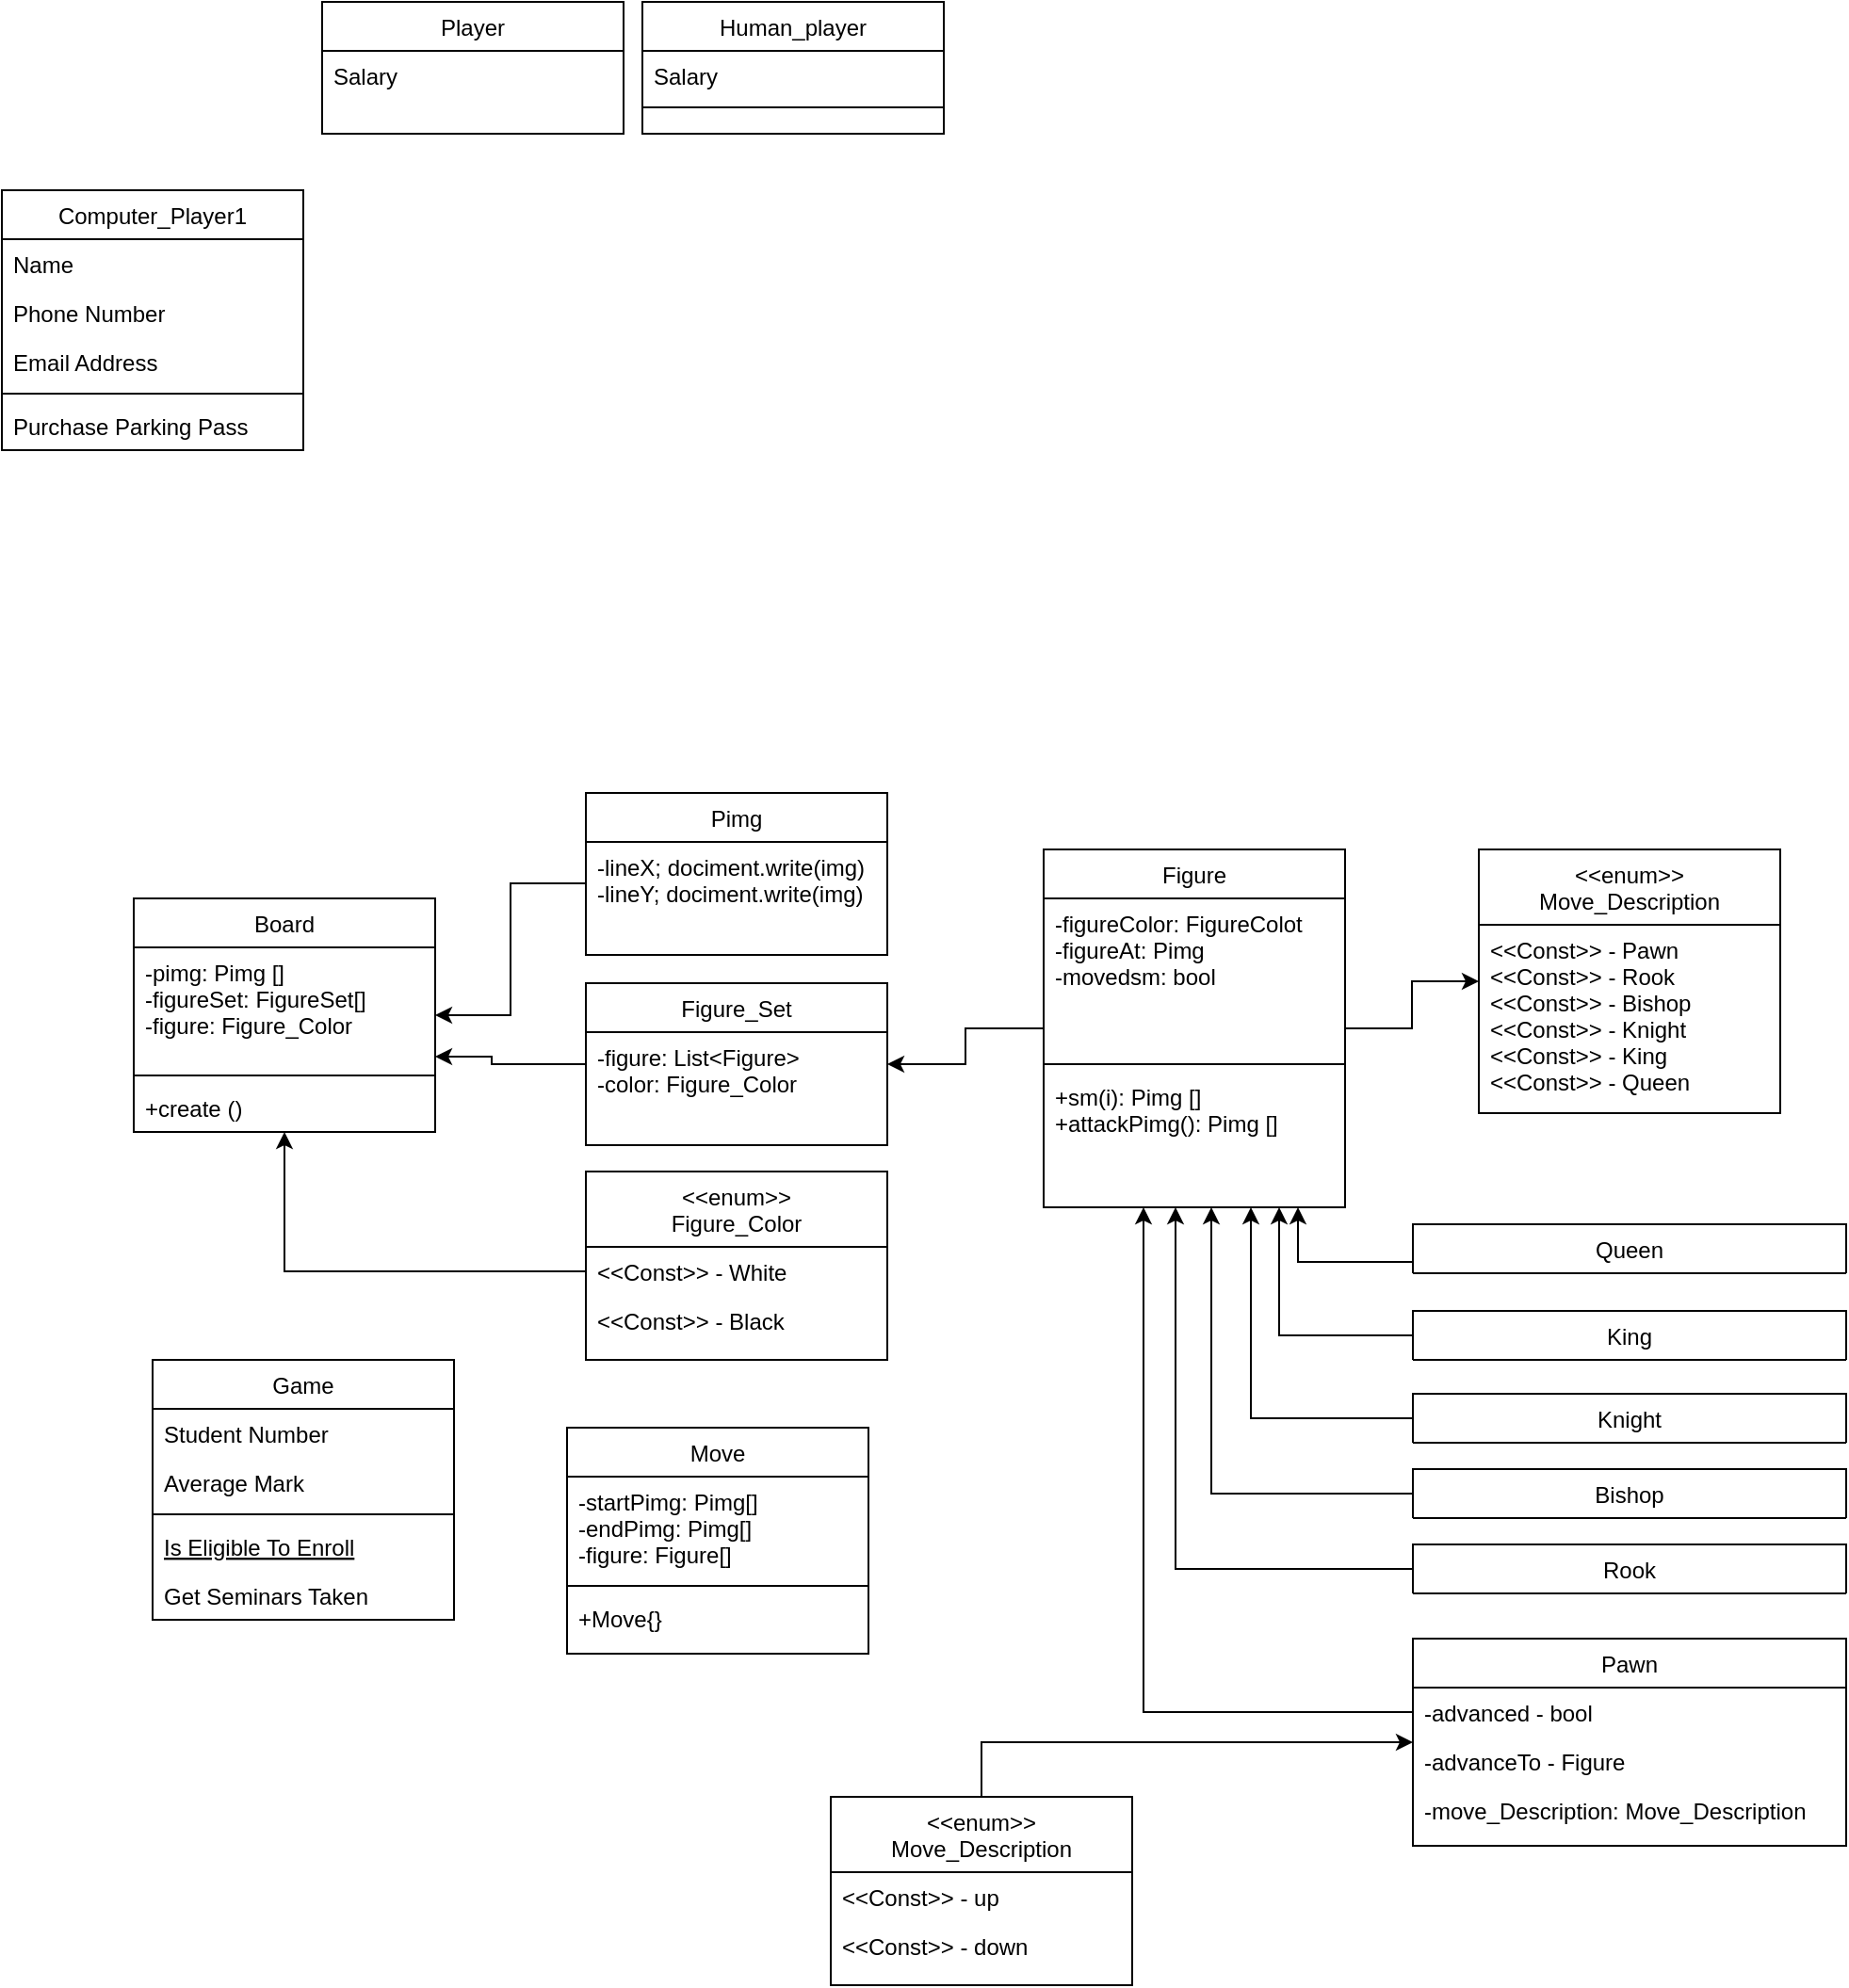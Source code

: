 <mxfile version="20.2.2" type="github">
  <diagram id="C5RBs43oDa-KdzZeNtuy" name="Page-1">
    <mxGraphModel dx="646" dy="632" grid="1" gridSize="10" guides="1" tooltips="1" connect="1" arrows="1" fold="1" page="1" pageScale="1" pageWidth="827" pageHeight="1169" math="0" shadow="0">
      <root>
        <mxCell id="WIyWlLk6GJQsqaUBKTNV-0" />
        <mxCell id="WIyWlLk6GJQsqaUBKTNV-1" parent="WIyWlLk6GJQsqaUBKTNV-0" />
        <mxCell id="zkfFHV4jXpPFQw0GAbJ--0" value="Board" style="swimlane;fontStyle=0;align=center;verticalAlign=top;childLayout=stackLayout;horizontal=1;startSize=26;horizontalStack=0;resizeParent=1;resizeLast=0;collapsible=1;marginBottom=0;rounded=0;shadow=0;strokeWidth=1;" parent="WIyWlLk6GJQsqaUBKTNV-1" vertex="1">
          <mxGeometry x="120" y="496" width="160" height="124" as="geometry">
            <mxRectangle x="230" y="140" width="160" height="26" as="alternateBounds" />
          </mxGeometry>
        </mxCell>
        <mxCell id="zkfFHV4jXpPFQw0GAbJ--2" value="-pimg: Pimg []&#xa;-figureSet: FigureSet[]&#xa;-figure: Figure_Color" style="text;align=left;verticalAlign=top;spacingLeft=4;spacingRight=4;overflow=hidden;rotatable=0;points=[[0,0.5],[1,0.5]];portConstraint=eastwest;rounded=0;shadow=0;html=0;" parent="zkfFHV4jXpPFQw0GAbJ--0" vertex="1">
          <mxGeometry y="26" width="160" height="64" as="geometry" />
        </mxCell>
        <mxCell id="zkfFHV4jXpPFQw0GAbJ--4" value="" style="line;html=1;strokeWidth=1;align=left;verticalAlign=middle;spacingTop=-1;spacingLeft=3;spacingRight=3;rotatable=0;labelPosition=right;points=[];portConstraint=eastwest;" parent="zkfFHV4jXpPFQw0GAbJ--0" vertex="1">
          <mxGeometry y="90" width="160" height="8" as="geometry" />
        </mxCell>
        <mxCell id="zkfFHV4jXpPFQw0GAbJ--5" value="+create ()" style="text;align=left;verticalAlign=top;spacingLeft=4;spacingRight=4;overflow=hidden;rotatable=0;points=[[0,0.5],[1,0.5]];portConstraint=eastwest;" parent="zkfFHV4jXpPFQw0GAbJ--0" vertex="1">
          <mxGeometry y="98" width="160" height="26" as="geometry" />
        </mxCell>
        <mxCell id="zkfFHV4jXpPFQw0GAbJ--6" value="Game" style="swimlane;fontStyle=0;align=center;verticalAlign=top;childLayout=stackLayout;horizontal=1;startSize=26;horizontalStack=0;resizeParent=1;resizeLast=0;collapsible=1;marginBottom=0;rounded=0;shadow=0;strokeWidth=1;" parent="WIyWlLk6GJQsqaUBKTNV-1" vertex="1">
          <mxGeometry x="130" y="741" width="160" height="138" as="geometry">
            <mxRectangle x="130" y="380" width="160" height="26" as="alternateBounds" />
          </mxGeometry>
        </mxCell>
        <mxCell id="zkfFHV4jXpPFQw0GAbJ--7" value="Student Number" style="text;align=left;verticalAlign=top;spacingLeft=4;spacingRight=4;overflow=hidden;rotatable=0;points=[[0,0.5],[1,0.5]];portConstraint=eastwest;" parent="zkfFHV4jXpPFQw0GAbJ--6" vertex="1">
          <mxGeometry y="26" width="160" height="26" as="geometry" />
        </mxCell>
        <mxCell id="zkfFHV4jXpPFQw0GAbJ--8" value="Average Mark" style="text;align=left;verticalAlign=top;spacingLeft=4;spacingRight=4;overflow=hidden;rotatable=0;points=[[0,0.5],[1,0.5]];portConstraint=eastwest;rounded=0;shadow=0;html=0;" parent="zkfFHV4jXpPFQw0GAbJ--6" vertex="1">
          <mxGeometry y="52" width="160" height="26" as="geometry" />
        </mxCell>
        <mxCell id="zkfFHV4jXpPFQw0GAbJ--9" value="" style="line;html=1;strokeWidth=1;align=left;verticalAlign=middle;spacingTop=-1;spacingLeft=3;spacingRight=3;rotatable=0;labelPosition=right;points=[];portConstraint=eastwest;" parent="zkfFHV4jXpPFQw0GAbJ--6" vertex="1">
          <mxGeometry y="78" width="160" height="8" as="geometry" />
        </mxCell>
        <mxCell id="zkfFHV4jXpPFQw0GAbJ--10" value="Is Eligible To Enroll" style="text;align=left;verticalAlign=top;spacingLeft=4;spacingRight=4;overflow=hidden;rotatable=0;points=[[0,0.5],[1,0.5]];portConstraint=eastwest;fontStyle=4" parent="zkfFHV4jXpPFQw0GAbJ--6" vertex="1">
          <mxGeometry y="86" width="160" height="26" as="geometry" />
        </mxCell>
        <mxCell id="zkfFHV4jXpPFQw0GAbJ--11" value="Get Seminars Taken" style="text;align=left;verticalAlign=top;spacingLeft=4;spacingRight=4;overflow=hidden;rotatable=0;points=[[0,0.5],[1,0.5]];portConstraint=eastwest;" parent="zkfFHV4jXpPFQw0GAbJ--6" vertex="1">
          <mxGeometry y="112" width="160" height="26" as="geometry" />
        </mxCell>
        <mxCell id="zkfFHV4jXpPFQw0GAbJ--13" value="Player" style="swimlane;fontStyle=0;align=center;verticalAlign=top;childLayout=stackLayout;horizontal=1;startSize=26;horizontalStack=0;resizeParent=1;resizeLast=0;collapsible=1;marginBottom=0;rounded=0;shadow=0;strokeWidth=1;" parent="WIyWlLk6GJQsqaUBKTNV-1" vertex="1">
          <mxGeometry x="220" y="20" width="160" height="70" as="geometry">
            <mxRectangle x="340" y="380" width="170" height="26" as="alternateBounds" />
          </mxGeometry>
        </mxCell>
        <mxCell id="zkfFHV4jXpPFQw0GAbJ--14" value="Salary" style="text;align=left;verticalAlign=top;spacingLeft=4;spacingRight=4;overflow=hidden;rotatable=0;points=[[0,0.5],[1,0.5]];portConstraint=eastwest;" parent="zkfFHV4jXpPFQw0GAbJ--13" vertex="1">
          <mxGeometry y="26" width="160" height="26" as="geometry" />
        </mxCell>
        <mxCell id="fLIGrshqvKh1m8KQc75n-1" value="Computer_Player1" style="swimlane;fontStyle=0;align=center;verticalAlign=top;childLayout=stackLayout;horizontal=1;startSize=26;horizontalStack=0;resizeParent=1;resizeLast=0;collapsible=1;marginBottom=0;rounded=0;shadow=0;strokeWidth=1;" vertex="1" parent="WIyWlLk6GJQsqaUBKTNV-1">
          <mxGeometry x="50" y="120" width="160" height="138" as="geometry">
            <mxRectangle x="230" y="140" width="160" height="26" as="alternateBounds" />
          </mxGeometry>
        </mxCell>
        <mxCell id="fLIGrshqvKh1m8KQc75n-2" value="Name" style="text;align=left;verticalAlign=top;spacingLeft=4;spacingRight=4;overflow=hidden;rotatable=0;points=[[0,0.5],[1,0.5]];portConstraint=eastwest;" vertex="1" parent="fLIGrshqvKh1m8KQc75n-1">
          <mxGeometry y="26" width="160" height="26" as="geometry" />
        </mxCell>
        <mxCell id="fLIGrshqvKh1m8KQc75n-3" value="Phone Number" style="text;align=left;verticalAlign=top;spacingLeft=4;spacingRight=4;overflow=hidden;rotatable=0;points=[[0,0.5],[1,0.5]];portConstraint=eastwest;rounded=0;shadow=0;html=0;" vertex="1" parent="fLIGrshqvKh1m8KQc75n-1">
          <mxGeometry y="52" width="160" height="26" as="geometry" />
        </mxCell>
        <mxCell id="fLIGrshqvKh1m8KQc75n-4" value="Email Address" style="text;align=left;verticalAlign=top;spacingLeft=4;spacingRight=4;overflow=hidden;rotatable=0;points=[[0,0.5],[1,0.5]];portConstraint=eastwest;rounded=0;shadow=0;html=0;" vertex="1" parent="fLIGrshqvKh1m8KQc75n-1">
          <mxGeometry y="78" width="160" height="26" as="geometry" />
        </mxCell>
        <mxCell id="fLIGrshqvKh1m8KQc75n-5" value="" style="line;html=1;strokeWidth=1;align=left;verticalAlign=middle;spacingTop=-1;spacingLeft=3;spacingRight=3;rotatable=0;labelPosition=right;points=[];portConstraint=eastwest;" vertex="1" parent="fLIGrshqvKh1m8KQc75n-1">
          <mxGeometry y="104" width="160" height="8" as="geometry" />
        </mxCell>
        <mxCell id="fLIGrshqvKh1m8KQc75n-6" value="Purchase Parking Pass" style="text;align=left;verticalAlign=top;spacingLeft=4;spacingRight=4;overflow=hidden;rotatable=0;points=[[0,0.5],[1,0.5]];portConstraint=eastwest;" vertex="1" parent="fLIGrshqvKh1m8KQc75n-1">
          <mxGeometry y="112" width="160" height="26" as="geometry" />
        </mxCell>
        <mxCell id="fLIGrshqvKh1m8KQc75n-66" style="edgeStyle=orthogonalEdgeStyle;rounded=0;orthogonalLoop=1;jettySize=auto;html=1;" edge="1" parent="WIyWlLk6GJQsqaUBKTNV-1" source="fLIGrshqvKh1m8KQc75n-13" target="fLIGrshqvKh1m8KQc75n-46">
          <mxGeometry relative="1" as="geometry">
            <Array as="points">
              <mxPoint x="570" y="944" />
            </Array>
          </mxGeometry>
        </mxCell>
        <mxCell id="fLIGrshqvKh1m8KQc75n-13" value="&lt;&lt;enum&gt;&gt;&#xa;Move_Description" style="swimlane;fontStyle=0;align=center;verticalAlign=top;childLayout=stackLayout;horizontal=1;startSize=40;horizontalStack=0;resizeParent=1;resizeLast=0;collapsible=1;marginBottom=0;rounded=0;shadow=0;strokeWidth=1;" vertex="1" parent="WIyWlLk6GJQsqaUBKTNV-1">
          <mxGeometry x="490" y="973" width="160" height="100" as="geometry">
            <mxRectangle x="340" y="380" width="170" height="26" as="alternateBounds" />
          </mxGeometry>
        </mxCell>
        <mxCell id="fLIGrshqvKh1m8KQc75n-14" value="&lt;&lt;Const&gt;&gt; - up" style="text;align=left;verticalAlign=top;spacingLeft=4;spacingRight=4;overflow=hidden;rotatable=0;points=[[0,0.5],[1,0.5]];portConstraint=eastwest;" vertex="1" parent="fLIGrshqvKh1m8KQc75n-13">
          <mxGeometry y="40" width="160" height="26" as="geometry" />
        </mxCell>
        <mxCell id="fLIGrshqvKh1m8KQc75n-41" value="&lt;&lt;Const&gt;&gt; - down" style="text;align=left;verticalAlign=top;spacingLeft=4;spacingRight=4;overflow=hidden;rotatable=0;points=[[0,0.5],[1,0.5]];portConstraint=eastwest;" vertex="1" parent="fLIGrshqvKh1m8KQc75n-13">
          <mxGeometry y="66" width="160" height="26" as="geometry" />
        </mxCell>
        <mxCell id="fLIGrshqvKh1m8KQc75n-81" style="edgeStyle=orthogonalEdgeStyle;rounded=0;orthogonalLoop=1;jettySize=auto;html=1;" edge="1" parent="WIyWlLk6GJQsqaUBKTNV-1" source="fLIGrshqvKh1m8KQc75n-19" target="fLIGrshqvKh1m8KQc75n-77">
          <mxGeometry relative="1" as="geometry" />
        </mxCell>
        <mxCell id="fLIGrshqvKh1m8KQc75n-94" style="edgeStyle=orthogonalEdgeStyle;rounded=0;orthogonalLoop=1;jettySize=auto;html=1;" edge="1" parent="WIyWlLk6GJQsqaUBKTNV-1" source="fLIGrshqvKh1m8KQc75n-19" target="fLIGrshqvKh1m8KQc75n-92">
          <mxGeometry relative="1" as="geometry" />
        </mxCell>
        <mxCell id="fLIGrshqvKh1m8KQc75n-19" value="Figure" style="swimlane;fontStyle=0;align=center;verticalAlign=top;childLayout=stackLayout;horizontal=1;startSize=26;horizontalStack=0;resizeParent=1;resizeLast=0;collapsible=1;marginBottom=0;rounded=0;shadow=0;strokeWidth=1;" vertex="1" parent="WIyWlLk6GJQsqaUBKTNV-1">
          <mxGeometry x="603" y="470" width="160" height="190" as="geometry">
            <mxRectangle x="230" y="140" width="160" height="26" as="alternateBounds" />
          </mxGeometry>
        </mxCell>
        <mxCell id="fLIGrshqvKh1m8KQc75n-20" value="-figureColor: FigureColot&#xa;-figureAt: Pimg&#xa;-movedsm: bool" style="text;align=left;verticalAlign=top;spacingLeft=4;spacingRight=4;overflow=hidden;rotatable=0;points=[[0,0.5],[1,0.5]];portConstraint=eastwest;" vertex="1" parent="fLIGrshqvKh1m8KQc75n-19">
          <mxGeometry y="26" width="160" height="84" as="geometry" />
        </mxCell>
        <mxCell id="fLIGrshqvKh1m8KQc75n-23" value="" style="line;html=1;strokeWidth=1;align=left;verticalAlign=middle;spacingTop=-1;spacingLeft=3;spacingRight=3;rotatable=0;labelPosition=right;points=[];portConstraint=eastwest;" vertex="1" parent="fLIGrshqvKh1m8KQc75n-19">
          <mxGeometry y="110" width="160" height="8" as="geometry" />
        </mxCell>
        <mxCell id="fLIGrshqvKh1m8KQc75n-76" value="+sm(i): Pimg []&#xa;+attackPimg(): Pimg []&#xa;" style="text;align=left;verticalAlign=top;spacingLeft=4;spacingRight=4;overflow=hidden;rotatable=0;points=[[0,0.5],[1,0.5]];portConstraint=eastwest;" vertex="1" parent="fLIGrshqvKh1m8KQc75n-19">
          <mxGeometry y="118" width="160" height="72" as="geometry" />
        </mxCell>
        <mxCell id="fLIGrshqvKh1m8KQc75n-31" value="Human_player" style="swimlane;fontStyle=0;align=center;verticalAlign=top;childLayout=stackLayout;horizontal=1;startSize=26;horizontalStack=0;resizeParent=1;resizeLast=0;collapsible=1;marginBottom=0;rounded=0;shadow=0;strokeWidth=1;" vertex="1" parent="WIyWlLk6GJQsqaUBKTNV-1">
          <mxGeometry x="390" y="20" width="160" height="70" as="geometry">
            <mxRectangle x="340" y="380" width="170" height="26" as="alternateBounds" />
          </mxGeometry>
        </mxCell>
        <mxCell id="fLIGrshqvKh1m8KQc75n-32" value="Salary" style="text;align=left;verticalAlign=top;spacingLeft=4;spacingRight=4;overflow=hidden;rotatable=0;points=[[0,0.5],[1,0.5]];portConstraint=eastwest;" vertex="1" parent="fLIGrshqvKh1m8KQc75n-31">
          <mxGeometry y="26" width="160" height="26" as="geometry" />
        </mxCell>
        <mxCell id="fLIGrshqvKh1m8KQc75n-33" value="" style="line;html=1;strokeWidth=1;align=left;verticalAlign=middle;spacingTop=-1;spacingLeft=3;spacingRight=3;rotatable=0;labelPosition=right;points=[];portConstraint=eastwest;" vertex="1" parent="fLIGrshqvKh1m8KQc75n-31">
          <mxGeometry y="52" width="160" height="8" as="geometry" />
        </mxCell>
        <mxCell id="fLIGrshqvKh1m8KQc75n-34" value="Move" style="swimlane;fontStyle=0;align=center;verticalAlign=top;childLayout=stackLayout;horizontal=1;startSize=26;horizontalStack=0;resizeParent=1;resizeLast=0;collapsible=1;marginBottom=0;rounded=0;shadow=0;strokeWidth=1;" vertex="1" parent="WIyWlLk6GJQsqaUBKTNV-1">
          <mxGeometry x="350" y="777" width="160" height="120" as="geometry">
            <mxRectangle x="340" y="380" width="170" height="26" as="alternateBounds" />
          </mxGeometry>
        </mxCell>
        <mxCell id="fLIGrshqvKh1m8KQc75n-35" value="-startPimg: Pimg[]&#xa;-endPimg: Pimg[]&#xa;-figure: Figure[]&#xa;" style="text;align=left;verticalAlign=top;spacingLeft=4;spacingRight=4;overflow=hidden;rotatable=0;points=[[0,0.5],[1,0.5]];portConstraint=eastwest;" vertex="1" parent="fLIGrshqvKh1m8KQc75n-34">
          <mxGeometry y="26" width="160" height="54" as="geometry" />
        </mxCell>
        <mxCell id="fLIGrshqvKh1m8KQc75n-36" value="" style="line;html=1;strokeWidth=1;align=left;verticalAlign=middle;spacingTop=-1;spacingLeft=3;spacingRight=3;rotatable=0;labelPosition=right;points=[];portConstraint=eastwest;" vertex="1" parent="fLIGrshqvKh1m8KQc75n-34">
          <mxGeometry y="80" width="160" height="8" as="geometry" />
        </mxCell>
        <mxCell id="fLIGrshqvKh1m8KQc75n-98" value="+Move{}" style="text;align=left;verticalAlign=top;spacingLeft=4;spacingRight=4;overflow=hidden;rotatable=0;points=[[0,0.5],[1,0.5]];portConstraint=eastwest;" vertex="1" parent="fLIGrshqvKh1m8KQc75n-34">
          <mxGeometry y="88" width="160" height="32" as="geometry" />
        </mxCell>
        <mxCell id="fLIGrshqvKh1m8KQc75n-68" style="edgeStyle=orthogonalEdgeStyle;rounded=0;orthogonalLoop=1;jettySize=auto;html=1;" edge="1" parent="WIyWlLk6GJQsqaUBKTNV-1" source="fLIGrshqvKh1m8KQc75n-42" target="fLIGrshqvKh1m8KQc75n-19">
          <mxGeometry relative="1" as="geometry">
            <mxPoint x="673.24" y="664.608" as="targetPoint" />
            <Array as="points">
              <mxPoint x="673" y="852" />
            </Array>
          </mxGeometry>
        </mxCell>
        <mxCell id="fLIGrshqvKh1m8KQc75n-42" value="Rook" style="swimlane;fontStyle=0;align=center;verticalAlign=top;childLayout=stackLayout;horizontal=1;startSize=26;horizontalStack=0;resizeParent=1;resizeLast=0;collapsible=1;marginBottom=0;rounded=0;shadow=0;strokeWidth=1;" vertex="1" collapsed="1" parent="WIyWlLk6GJQsqaUBKTNV-1">
          <mxGeometry x="799" y="839" width="230" height="26" as="geometry">
            <mxRectangle x="280" y="760" width="230" height="110" as="alternateBounds" />
          </mxGeometry>
        </mxCell>
        <mxCell id="fLIGrshqvKh1m8KQc75n-43" value="advanced - bool " style="text;align=left;verticalAlign=top;spacingLeft=4;spacingRight=4;overflow=hidden;rotatable=0;points=[[0,0.5],[1,0.5]];portConstraint=eastwest;" vertex="1" parent="fLIGrshqvKh1m8KQc75n-42">
          <mxGeometry y="26" width="230" height="26" as="geometry" />
        </mxCell>
        <mxCell id="fLIGrshqvKh1m8KQc75n-44" value="advanceTo - Figure" style="text;align=left;verticalAlign=top;spacingLeft=4;spacingRight=4;overflow=hidden;rotatable=0;points=[[0,0.5],[1,0.5]];portConstraint=eastwest;" vertex="1" parent="fLIGrshqvKh1m8KQc75n-42">
          <mxGeometry y="52" width="230" height="26" as="geometry" />
        </mxCell>
        <mxCell id="fLIGrshqvKh1m8KQc75n-45" value="Move_Description: Move_Description" style="text;align=left;verticalAlign=top;spacingLeft=4;spacingRight=4;overflow=hidden;rotatable=0;points=[[0,0.5],[1,0.5]];portConstraint=eastwest;" vertex="1" parent="fLIGrshqvKh1m8KQc75n-42">
          <mxGeometry y="78" width="230" height="26" as="geometry" />
        </mxCell>
        <mxCell id="fLIGrshqvKh1m8KQc75n-46" value="Pawn" style="swimlane;fontStyle=0;align=center;verticalAlign=top;childLayout=stackLayout;horizontal=1;startSize=26;horizontalStack=0;resizeParent=1;resizeLast=0;collapsible=1;marginBottom=0;rounded=0;shadow=0;strokeWidth=1;" vertex="1" parent="WIyWlLk6GJQsqaUBKTNV-1">
          <mxGeometry x="799" y="889" width="230" height="110" as="geometry">
            <mxRectangle x="340" y="380" width="170" height="26" as="alternateBounds" />
          </mxGeometry>
        </mxCell>
        <mxCell id="fLIGrshqvKh1m8KQc75n-47" value="-advanced - bool " style="text;align=left;verticalAlign=top;spacingLeft=4;spacingRight=4;overflow=hidden;rotatable=0;points=[[0,0.5],[1,0.5]];portConstraint=eastwest;" vertex="1" parent="fLIGrshqvKh1m8KQc75n-46">
          <mxGeometry y="26" width="230" height="26" as="geometry" />
        </mxCell>
        <mxCell id="fLIGrshqvKh1m8KQc75n-48" value="-advanceTo - Figure" style="text;align=left;verticalAlign=top;spacingLeft=4;spacingRight=4;overflow=hidden;rotatable=0;points=[[0,0.5],[1,0.5]];portConstraint=eastwest;" vertex="1" parent="fLIGrshqvKh1m8KQc75n-46">
          <mxGeometry y="52" width="230" height="26" as="geometry" />
        </mxCell>
        <mxCell id="fLIGrshqvKh1m8KQc75n-49" value="-move_Description: Move_Description" style="text;align=left;verticalAlign=top;spacingLeft=4;spacingRight=4;overflow=hidden;rotatable=0;points=[[0,0.5],[1,0.5]];portConstraint=eastwest;" vertex="1" parent="fLIGrshqvKh1m8KQc75n-46">
          <mxGeometry y="78" width="230" height="26" as="geometry" />
        </mxCell>
        <mxCell id="fLIGrshqvKh1m8KQc75n-69" style="edgeStyle=orthogonalEdgeStyle;rounded=0;orthogonalLoop=1;jettySize=auto;html=1;" edge="1" parent="WIyWlLk6GJQsqaUBKTNV-1" source="fLIGrshqvKh1m8KQc75n-50" target="fLIGrshqvKh1m8KQc75n-19">
          <mxGeometry relative="1" as="geometry">
            <mxPoint x="692.12" y="665.544" as="targetPoint" />
            <Array as="points">
              <mxPoint x="692" y="812" />
            </Array>
          </mxGeometry>
        </mxCell>
        <mxCell id="fLIGrshqvKh1m8KQc75n-50" value="Bishop" style="swimlane;fontStyle=0;align=center;verticalAlign=top;childLayout=stackLayout;horizontal=1;startSize=26;horizontalStack=0;resizeParent=1;resizeLast=0;collapsible=1;marginBottom=0;rounded=0;shadow=0;strokeWidth=1;" vertex="1" collapsed="1" parent="WIyWlLk6GJQsqaUBKTNV-1">
          <mxGeometry x="799" y="799" width="230" height="26" as="geometry">
            <mxRectangle x="280" y="870" width="230" height="110" as="alternateBounds" />
          </mxGeometry>
        </mxCell>
        <mxCell id="fLIGrshqvKh1m8KQc75n-51" value="advanced - bool " style="text;align=left;verticalAlign=top;spacingLeft=4;spacingRight=4;overflow=hidden;rotatable=0;points=[[0,0.5],[1,0.5]];portConstraint=eastwest;" vertex="1" parent="fLIGrshqvKh1m8KQc75n-50">
          <mxGeometry y="26" width="230" height="26" as="geometry" />
        </mxCell>
        <mxCell id="fLIGrshqvKh1m8KQc75n-52" value="advanceTo - Figure" style="text;align=left;verticalAlign=top;spacingLeft=4;spacingRight=4;overflow=hidden;rotatable=0;points=[[0,0.5],[1,0.5]];portConstraint=eastwest;" vertex="1" parent="fLIGrshqvKh1m8KQc75n-50">
          <mxGeometry y="52" width="230" height="26" as="geometry" />
        </mxCell>
        <mxCell id="fLIGrshqvKh1m8KQc75n-53" value="Move_Description: Move_Description" style="text;align=left;verticalAlign=top;spacingLeft=4;spacingRight=4;overflow=hidden;rotatable=0;points=[[0,0.5],[1,0.5]];portConstraint=eastwest;" vertex="1" parent="fLIGrshqvKh1m8KQc75n-50">
          <mxGeometry y="78" width="230" height="26" as="geometry" />
        </mxCell>
        <mxCell id="fLIGrshqvKh1m8KQc75n-70" style="edgeStyle=orthogonalEdgeStyle;rounded=0;orthogonalLoop=1;jettySize=auto;html=1;" edge="1" parent="WIyWlLk6GJQsqaUBKTNV-1" source="fLIGrshqvKh1m8KQc75n-54" target="fLIGrshqvKh1m8KQc75n-19">
          <mxGeometry relative="1" as="geometry">
            <mxPoint x="713.08" y="664.032" as="targetPoint" />
            <Array as="points">
              <mxPoint x="713" y="772" />
            </Array>
          </mxGeometry>
        </mxCell>
        <mxCell id="fLIGrshqvKh1m8KQc75n-54" value="Knight" style="swimlane;fontStyle=0;align=center;verticalAlign=top;childLayout=stackLayout;horizontal=1;startSize=26;horizontalStack=0;resizeParent=1;resizeLast=0;collapsible=1;marginBottom=0;rounded=0;shadow=0;strokeWidth=1;" vertex="1" collapsed="1" parent="WIyWlLk6GJQsqaUBKTNV-1">
          <mxGeometry x="799" y="759" width="230" height="26" as="geometry">
            <mxRectangle x="280" y="750" width="230" height="110" as="alternateBounds" />
          </mxGeometry>
        </mxCell>
        <mxCell id="fLIGrshqvKh1m8KQc75n-55" value="advanced - bool " style="text;align=left;verticalAlign=top;spacingLeft=4;spacingRight=4;overflow=hidden;rotatable=0;points=[[0,0.5],[1,0.5]];portConstraint=eastwest;" vertex="1" parent="fLIGrshqvKh1m8KQc75n-54">
          <mxGeometry y="26" width="230" height="26" as="geometry" />
        </mxCell>
        <mxCell id="fLIGrshqvKh1m8KQc75n-56" value="advanceTo - Figure" style="text;align=left;verticalAlign=top;spacingLeft=4;spacingRight=4;overflow=hidden;rotatable=0;points=[[0,0.5],[1,0.5]];portConstraint=eastwest;" vertex="1" parent="fLIGrshqvKh1m8KQc75n-54">
          <mxGeometry y="52" width="230" height="26" as="geometry" />
        </mxCell>
        <mxCell id="fLIGrshqvKh1m8KQc75n-57" value="Move_Description: Move_Description" style="text;align=left;verticalAlign=top;spacingLeft=4;spacingRight=4;overflow=hidden;rotatable=0;points=[[0,0.5],[1,0.5]];portConstraint=eastwest;" vertex="1" parent="fLIGrshqvKh1m8KQc75n-54">
          <mxGeometry y="78" width="230" height="26" as="geometry" />
        </mxCell>
        <mxCell id="fLIGrshqvKh1m8KQc75n-71" style="edgeStyle=orthogonalEdgeStyle;rounded=0;orthogonalLoop=1;jettySize=auto;html=1;" edge="1" parent="WIyWlLk6GJQsqaUBKTNV-1" source="fLIGrshqvKh1m8KQc75n-58" target="fLIGrshqvKh1m8KQc75n-19">
          <mxGeometry relative="1" as="geometry">
            <mxPoint x="727.8" y="663.816" as="targetPoint" />
            <Array as="points">
              <mxPoint x="728" y="728" />
            </Array>
          </mxGeometry>
        </mxCell>
        <mxCell id="fLIGrshqvKh1m8KQc75n-58" value="King" style="swimlane;fontStyle=0;align=center;verticalAlign=top;childLayout=stackLayout;horizontal=1;startSize=26;horizontalStack=0;resizeParent=1;resizeLast=0;collapsible=1;marginBottom=0;rounded=0;shadow=0;strokeWidth=1;" vertex="1" collapsed="1" parent="WIyWlLk6GJQsqaUBKTNV-1">
          <mxGeometry x="799" y="715" width="230" height="26" as="geometry">
            <mxRectangle x="280" y="630" width="230" height="110" as="alternateBounds" />
          </mxGeometry>
        </mxCell>
        <mxCell id="fLIGrshqvKh1m8KQc75n-59" value="advanced - bool " style="text;align=left;verticalAlign=top;spacingLeft=4;spacingRight=4;overflow=hidden;rotatable=0;points=[[0,0.5],[1,0.5]];portConstraint=eastwest;" vertex="1" parent="fLIGrshqvKh1m8KQc75n-58">
          <mxGeometry y="26" width="230" height="26" as="geometry" />
        </mxCell>
        <mxCell id="fLIGrshqvKh1m8KQc75n-60" value="advanceTo - Figure" style="text;align=left;verticalAlign=top;spacingLeft=4;spacingRight=4;overflow=hidden;rotatable=0;points=[[0,0.5],[1,0.5]];portConstraint=eastwest;" vertex="1" parent="fLIGrshqvKh1m8KQc75n-58">
          <mxGeometry y="52" width="230" height="26" as="geometry" />
        </mxCell>
        <mxCell id="fLIGrshqvKh1m8KQc75n-61" value="Move_Description: Move_Description" style="text;align=left;verticalAlign=top;spacingLeft=4;spacingRight=4;overflow=hidden;rotatable=0;points=[[0,0.5],[1,0.5]];portConstraint=eastwest;" vertex="1" parent="fLIGrshqvKh1m8KQc75n-58">
          <mxGeometry y="78" width="230" height="26" as="geometry" />
        </mxCell>
        <mxCell id="fLIGrshqvKh1m8KQc75n-72" style="edgeStyle=orthogonalEdgeStyle;rounded=0;orthogonalLoop=1;jettySize=auto;html=1;" edge="1" parent="WIyWlLk6GJQsqaUBKTNV-1" source="fLIGrshqvKh1m8KQc75n-62" target="fLIGrshqvKh1m8KQc75n-19">
          <mxGeometry relative="1" as="geometry">
            <mxPoint x="738.2" y="662.88" as="targetPoint" />
            <Array as="points">
              <mxPoint x="738" y="689" />
            </Array>
          </mxGeometry>
        </mxCell>
        <mxCell id="fLIGrshqvKh1m8KQc75n-62" value="Queen" style="swimlane;fontStyle=0;align=center;verticalAlign=top;childLayout=stackLayout;horizontal=1;startSize=26;horizontalStack=0;resizeParent=1;resizeLast=0;collapsible=1;marginBottom=0;rounded=0;shadow=0;strokeWidth=1;" vertex="1" collapsed="1" parent="WIyWlLk6GJQsqaUBKTNV-1">
          <mxGeometry x="799" y="669" width="230" height="26" as="geometry">
            <mxRectangle x="280" y="510" width="230" height="110" as="alternateBounds" />
          </mxGeometry>
        </mxCell>
        <mxCell id="fLIGrshqvKh1m8KQc75n-63" value="advanced - bool " style="text;align=left;verticalAlign=top;spacingLeft=4;spacingRight=4;overflow=hidden;rotatable=0;points=[[0,0.5],[1,0.5]];portConstraint=eastwest;" vertex="1" parent="fLIGrshqvKh1m8KQc75n-62">
          <mxGeometry y="26" width="230" height="26" as="geometry" />
        </mxCell>
        <mxCell id="fLIGrshqvKh1m8KQc75n-64" value="advanceTo - Figure" style="text;align=left;verticalAlign=top;spacingLeft=4;spacingRight=4;overflow=hidden;rotatable=0;points=[[0,0.5],[1,0.5]];portConstraint=eastwest;" vertex="1" parent="fLIGrshqvKh1m8KQc75n-62">
          <mxGeometry y="52" width="230" height="26" as="geometry" />
        </mxCell>
        <mxCell id="fLIGrshqvKh1m8KQc75n-65" value="Move_Description: Move_Description" style="text;align=left;verticalAlign=top;spacingLeft=4;spacingRight=4;overflow=hidden;rotatable=0;points=[[0,0.5],[1,0.5]];portConstraint=eastwest;" vertex="1" parent="fLIGrshqvKh1m8KQc75n-62">
          <mxGeometry y="78" width="230" height="26" as="geometry" />
        </mxCell>
        <mxCell id="fLIGrshqvKh1m8KQc75n-67" style="edgeStyle=orthogonalEdgeStyle;rounded=0;orthogonalLoop=1;jettySize=auto;html=1;" edge="1" parent="WIyWlLk6GJQsqaUBKTNV-1" source="fLIGrshqvKh1m8KQc75n-47" target="fLIGrshqvKh1m8KQc75n-19">
          <mxGeometry relative="1" as="geometry">
            <mxPoint x="656.28" y="660.792" as="targetPoint" />
            <Array as="points">
              <mxPoint x="656" y="928" />
            </Array>
          </mxGeometry>
        </mxCell>
        <mxCell id="fLIGrshqvKh1m8KQc75n-77" value="&lt;&lt;enum&gt;&gt;&#xa;Move_Description" style="swimlane;fontStyle=0;align=center;verticalAlign=top;childLayout=stackLayout;horizontal=1;startSize=40;horizontalStack=0;resizeParent=1;resizeLast=0;collapsible=1;marginBottom=0;rounded=0;shadow=0;strokeWidth=1;" vertex="1" parent="WIyWlLk6GJQsqaUBKTNV-1">
          <mxGeometry x="834" y="470" width="160" height="140" as="geometry">
            <mxRectangle x="340" y="380" width="170" height="26" as="alternateBounds" />
          </mxGeometry>
        </mxCell>
        <mxCell id="fLIGrshqvKh1m8KQc75n-78" value="&lt;&lt;Const&gt;&gt; - Pawn&#xa;&lt;&lt;Const&gt;&gt; - Rook&#xa;&lt;&lt;Const&gt;&gt; - Bishop&#xa;&lt;&lt;Const&gt;&gt; - Knight&#xa;&lt;&lt;Const&gt;&gt; - King&#xa;&lt;&lt;Const&gt;&gt; - Queen&#xa;" style="text;align=left;verticalAlign=top;spacingLeft=4;spacingRight=4;overflow=hidden;rotatable=0;points=[[0,0.5],[1,0.5]];portConstraint=eastwest;" vertex="1" parent="fLIGrshqvKh1m8KQc75n-77">
          <mxGeometry y="40" width="160" height="100" as="geometry" />
        </mxCell>
        <mxCell id="fLIGrshqvKh1m8KQc75n-82" value="Pimg" style="swimlane;fontStyle=0;align=center;verticalAlign=top;childLayout=stackLayout;horizontal=1;startSize=26;horizontalStack=0;resizeParent=1;resizeLast=0;collapsible=1;marginBottom=0;rounded=0;shadow=0;strokeWidth=1;" vertex="1" parent="WIyWlLk6GJQsqaUBKTNV-1">
          <mxGeometry x="360" y="440" width="160" height="86" as="geometry">
            <mxRectangle x="340" y="380" width="170" height="26" as="alternateBounds" />
          </mxGeometry>
        </mxCell>
        <mxCell id="fLIGrshqvKh1m8KQc75n-83" value="-lineX; dociment.write(img)&#xa;-lineY; dociment.write(img)" style="text;align=left;verticalAlign=top;spacingLeft=4;spacingRight=4;overflow=hidden;rotatable=0;points=[[0,0.5],[1,0.5]];portConstraint=eastwest;" vertex="1" parent="fLIGrshqvKh1m8KQc75n-82">
          <mxGeometry y="26" width="160" height="44" as="geometry" />
        </mxCell>
        <mxCell id="fLIGrshqvKh1m8KQc75n-86" value="&lt;&lt;enum&gt;&gt;&#xa;Figure_Color" style="swimlane;fontStyle=0;align=center;verticalAlign=top;childLayout=stackLayout;horizontal=1;startSize=40;horizontalStack=0;resizeParent=1;resizeLast=0;collapsible=1;marginBottom=0;rounded=0;shadow=0;strokeWidth=1;" vertex="1" parent="WIyWlLk6GJQsqaUBKTNV-1">
          <mxGeometry x="360" y="641" width="160" height="100" as="geometry">
            <mxRectangle x="340" y="380" width="170" height="26" as="alternateBounds" />
          </mxGeometry>
        </mxCell>
        <mxCell id="fLIGrshqvKh1m8KQc75n-87" value="&lt;&lt;Const&gt;&gt; - White" style="text;align=left;verticalAlign=top;spacingLeft=4;spacingRight=4;overflow=hidden;rotatable=0;points=[[0,0.5],[1,0.5]];portConstraint=eastwest;" vertex="1" parent="fLIGrshqvKh1m8KQc75n-86">
          <mxGeometry y="40" width="160" height="26" as="geometry" />
        </mxCell>
        <mxCell id="fLIGrshqvKh1m8KQc75n-88" value="&lt;&lt;Const&gt;&gt; - Black" style="text;align=left;verticalAlign=top;spacingLeft=4;spacingRight=4;overflow=hidden;rotatable=0;points=[[0,0.5],[1,0.5]];portConstraint=eastwest;" vertex="1" parent="fLIGrshqvKh1m8KQc75n-86">
          <mxGeometry y="66" width="160" height="26" as="geometry" />
        </mxCell>
        <mxCell id="fLIGrshqvKh1m8KQc75n-89" style="edgeStyle=orthogonalEdgeStyle;rounded=0;orthogonalLoop=1;jettySize=auto;html=1;" edge="1" parent="WIyWlLk6GJQsqaUBKTNV-1" source="fLIGrshqvKh1m8KQc75n-87" target="zkfFHV4jXpPFQw0GAbJ--0">
          <mxGeometry relative="1" as="geometry" />
        </mxCell>
        <mxCell id="fLIGrshqvKh1m8KQc75n-90" style="edgeStyle=orthogonalEdgeStyle;rounded=0;orthogonalLoop=1;jettySize=auto;html=1;" edge="1" parent="WIyWlLk6GJQsqaUBKTNV-1" source="fLIGrshqvKh1m8KQc75n-83" target="zkfFHV4jXpPFQw0GAbJ--0">
          <mxGeometry relative="1" as="geometry" />
        </mxCell>
        <mxCell id="fLIGrshqvKh1m8KQc75n-95" style="edgeStyle=orthogonalEdgeStyle;rounded=0;orthogonalLoop=1;jettySize=auto;html=1;" edge="1" parent="WIyWlLk6GJQsqaUBKTNV-1" source="fLIGrshqvKh1m8KQc75n-92" target="zkfFHV4jXpPFQw0GAbJ--2">
          <mxGeometry relative="1" as="geometry">
            <Array as="points">
              <mxPoint x="310" y="584" />
              <mxPoint x="310" y="580" />
            </Array>
          </mxGeometry>
        </mxCell>
        <mxCell id="fLIGrshqvKh1m8KQc75n-92" value="Figure_Set" style="swimlane;fontStyle=0;align=center;verticalAlign=top;childLayout=stackLayout;horizontal=1;startSize=26;horizontalStack=0;resizeParent=1;resizeLast=0;collapsible=1;marginBottom=0;rounded=0;shadow=0;strokeWidth=1;" vertex="1" parent="WIyWlLk6GJQsqaUBKTNV-1">
          <mxGeometry x="360" y="541" width="160" height="86" as="geometry">
            <mxRectangle x="340" y="380" width="170" height="26" as="alternateBounds" />
          </mxGeometry>
        </mxCell>
        <mxCell id="fLIGrshqvKh1m8KQc75n-93" value="-figure: List&lt;Figure&gt;&#xa;-color: Figure_Color" style="text;align=left;verticalAlign=top;spacingLeft=4;spacingRight=4;overflow=hidden;rotatable=0;points=[[0,0.5],[1,0.5]];portConstraint=eastwest;" vertex="1" parent="fLIGrshqvKh1m8KQc75n-92">
          <mxGeometry y="26" width="160" height="44" as="geometry" />
        </mxCell>
      </root>
    </mxGraphModel>
  </diagram>
</mxfile>

